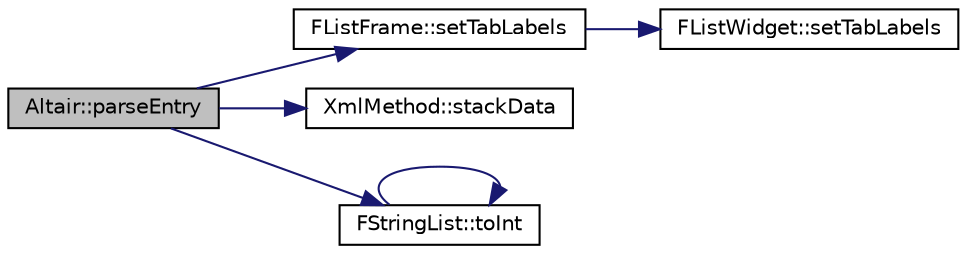 digraph "Altair::parseEntry"
{
 // INTERACTIVE_SVG=YES
  edge [fontname="Helvetica",fontsize="10",labelfontname="Helvetica",labelfontsize="10"];
  node [fontname="Helvetica",fontsize="10",shape=record];
  rankdir="LR";
  Node560 [label="Altair::parseEntry",height=0.2,width=0.4,color="black", fillcolor="grey75", style="filled", fontcolor="black"];
  Node560 -> Node561 [color="midnightblue",fontsize="10",style="solid",fontname="Helvetica"];
  Node561 [label="FListFrame::setTabLabels",height=0.2,width=0.4,color="black", fillcolor="white", style="filled",URL="$class_f_list_frame.html#a7ecbe60018d55d1a1352c5fd24c5e72e",tooltip="Assigne les titres des onglets de l&#39;onglet central. "];
  Node561 -> Node562 [color="midnightblue",fontsize="10",style="solid",fontname="Helvetica"];
  Node562 [label="FListWidget::setTabLabels",height=0.2,width=0.4,color="black", fillcolor="white", style="filled",URL="$class_f_list_widget.html#aac6eaaeb9946354f743394b54c84a6a7"];
  Node560 -> Node563 [color="midnightblue",fontsize="10",style="solid",fontname="Helvetica"];
  Node563 [label="XmlMethod::stackData",height=0.2,width=0.4,color="black", fillcolor="white", style="filled",URL="$namespace_xml_method.html#abe26f53c2028527b0ebea361faa85221",tooltip="Empile les données pour un noeud donné, pour une profondeur d&#39;enchâssement donnée. "];
  Node560 -> Node564 [color="midnightblue",fontsize="10",style="solid",fontname="Helvetica"];
  Node564 [label="FStringList::toInt",height=0.2,width=0.4,color="black", fillcolor="white", style="filled",URL="$class_f_string_list.html#a71ec48a52b6ca4ffe89400d66f3ff634"];
  Node564 -> Node564 [color="midnightblue",fontsize="10",style="solid",fontname="Helvetica"];
}
